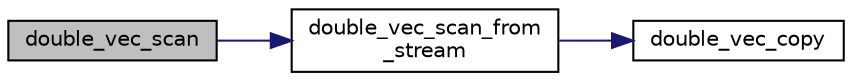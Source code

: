 digraph "double_vec_scan"
{
  edge [fontname="Helvetica",fontsize="10",labelfontname="Helvetica",labelfontsize="10"];
  node [fontname="Helvetica",fontsize="10",shape=record];
  rankdir="LR";
  Node411 [label="double_vec_scan",height=0.2,width=0.4,color="black", fillcolor="grey75", style="filled", fontcolor="black"];
  Node411 -> Node412 [color="midnightblue",fontsize="10",style="solid",fontname="Helvetica"];
  Node412 [label="double_vec_scan_from\l_stream",height=0.2,width=0.4,color="black", fillcolor="white", style="filled",URL="$d4/d74/util_8_c.html#a697ad822dac70e095d5f26906069880d"];
  Node412 -> Node413 [color="midnightblue",fontsize="10",style="solid",fontname="Helvetica"];
  Node413 [label="double_vec_copy",height=0.2,width=0.4,color="black", fillcolor="white", style="filled",URL="$d4/d74/util_8_c.html#aee0c436dfcfcb2f8a9b32f01ec90033a"];
}
